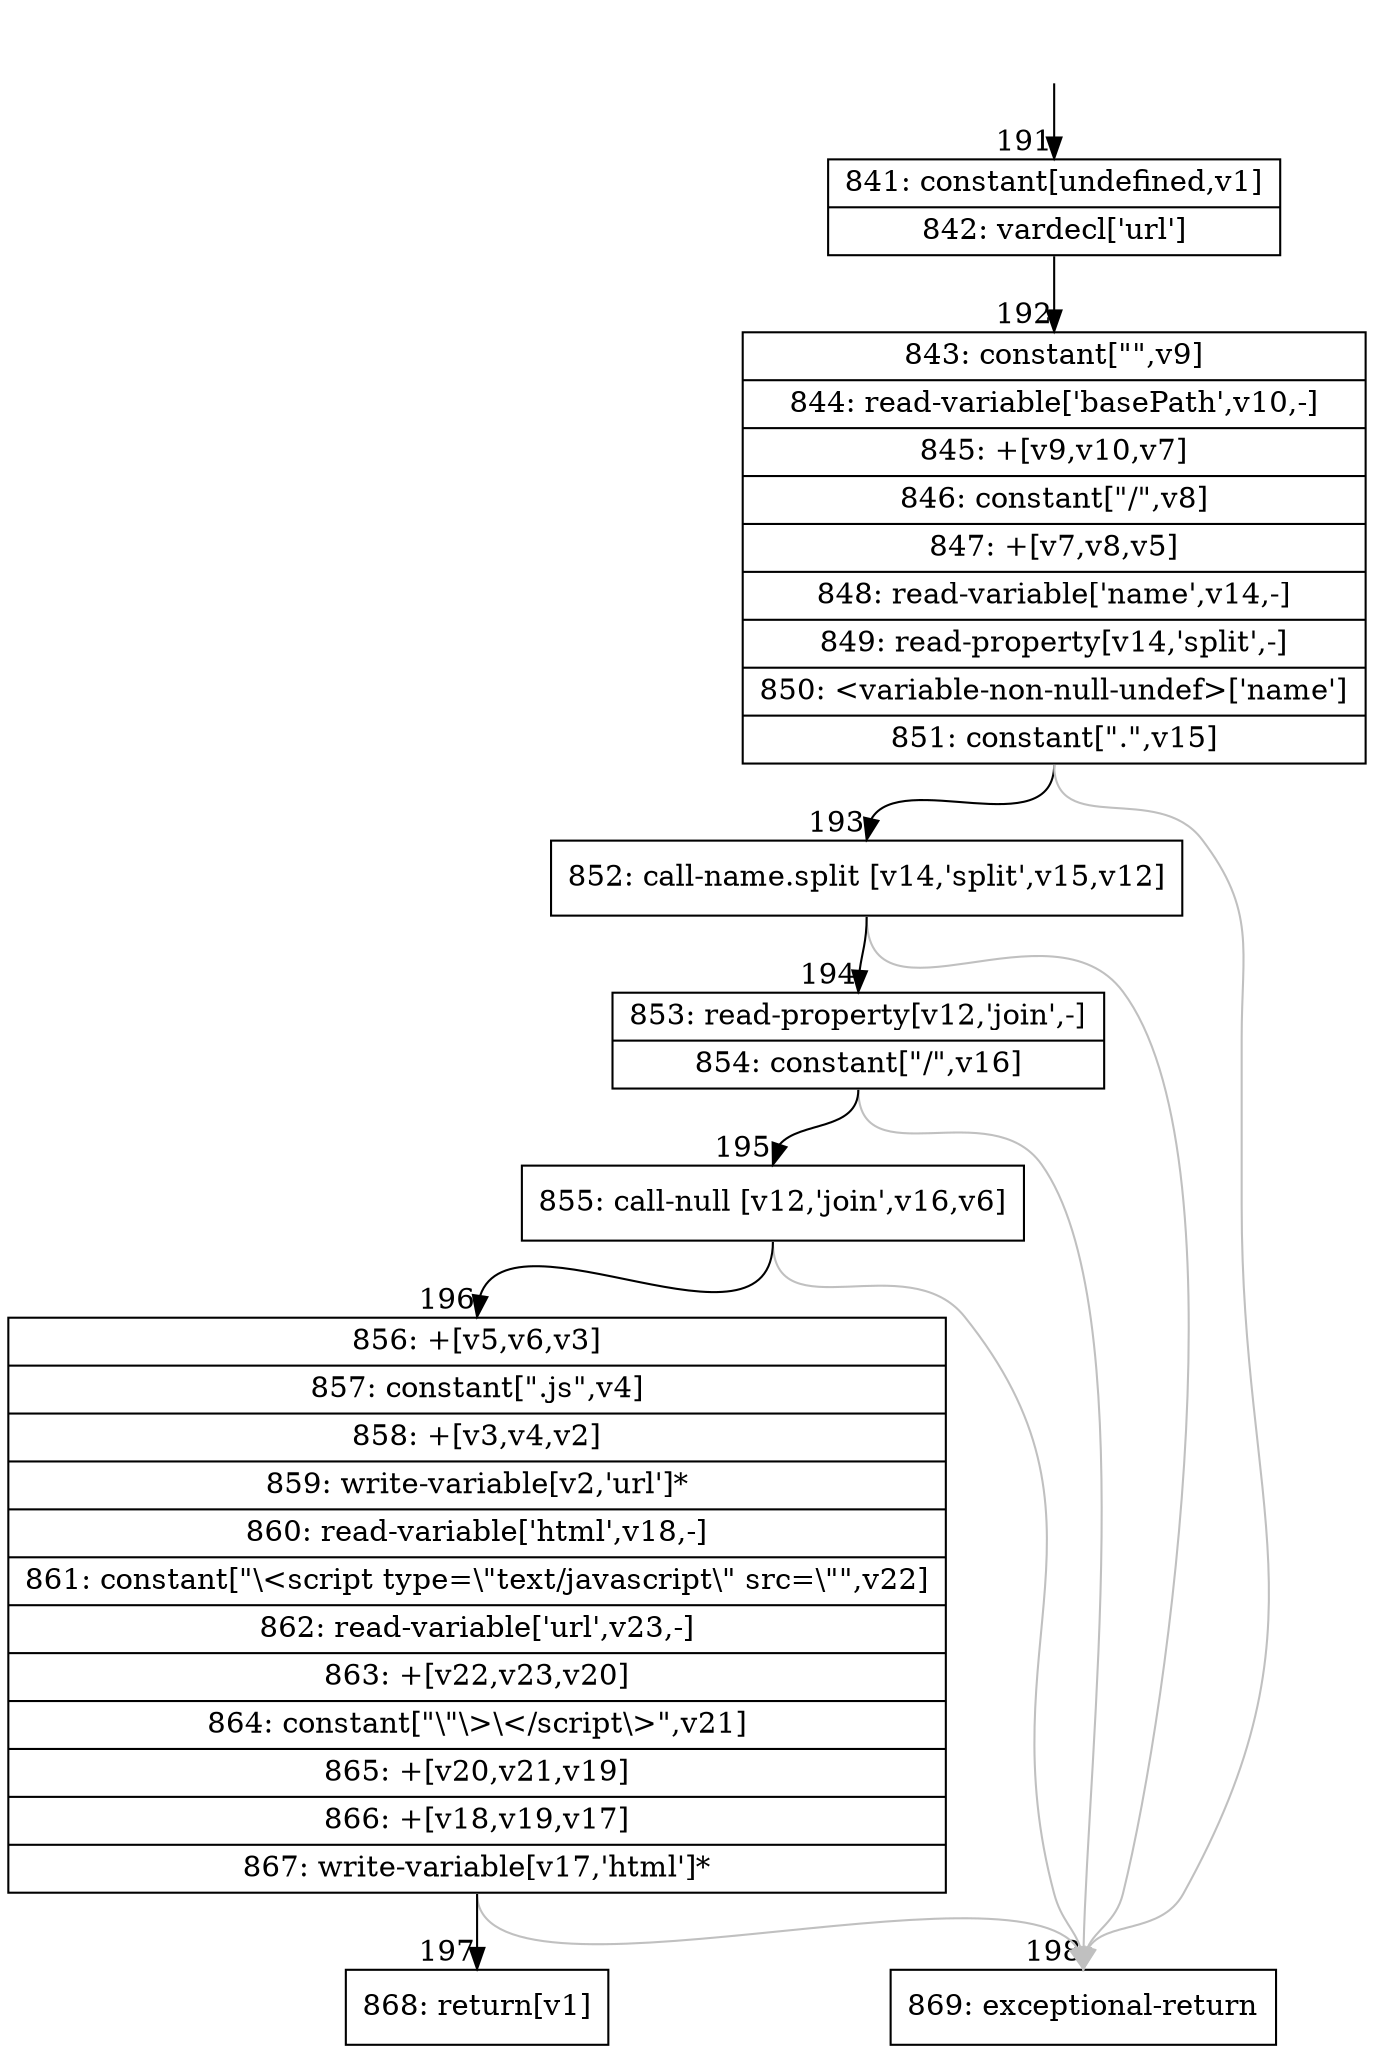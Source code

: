 digraph {
rankdir="TD"
BB_entry19[shape=none,label=""];
BB_entry19 -> BB191 [tailport=s, headport=n, headlabel="    191"]
BB191 [shape=record label="{841: constant[undefined,v1]|842: vardecl['url']}" ] 
BB191 -> BB192 [tailport=s, headport=n, headlabel="      192"]
BB192 [shape=record label="{843: constant[\"\",v9]|844: read-variable['basePath',v10,-]|845: +[v9,v10,v7]|846: constant[\"/\",v8]|847: +[v7,v8,v5]|848: read-variable['name',v14,-]|849: read-property[v14,'split',-]|850: \<variable-non-null-undef\>['name']|851: constant[\".\",v15]}" ] 
BB192 -> BB193 [tailport=s, headport=n, headlabel="      193"]
BB192 -> BB198 [tailport=s, headport=n, color=gray, headlabel="      198"]
BB193 [shape=record label="{852: call-name.split [v14,'split',v15,v12]}" ] 
BB193 -> BB194 [tailport=s, headport=n, headlabel="      194"]
BB193 -> BB198 [tailport=s, headport=n, color=gray]
BB194 [shape=record label="{853: read-property[v12,'join',-]|854: constant[\"/\",v16]}" ] 
BB194 -> BB195 [tailport=s, headport=n, headlabel="      195"]
BB194 -> BB198 [tailport=s, headport=n, color=gray]
BB195 [shape=record label="{855: call-null [v12,'join',v16,v6]}" ] 
BB195 -> BB196 [tailport=s, headport=n, headlabel="      196"]
BB195 -> BB198 [tailport=s, headport=n, color=gray]
BB196 [shape=record label="{856: +[v5,v6,v3]|857: constant[\".js\",v4]|858: +[v3,v4,v2]|859: write-variable[v2,'url']*|860: read-variable['html',v18,-]|861: constant[\"\\\<script type=\\\"text/javascript\\\" src=\\\"\",v22]|862: read-variable['url',v23,-]|863: +[v22,v23,v20]|864: constant[\"\\\"\\\>\\\</script\\\>\",v21]|865: +[v20,v21,v19]|866: +[v18,v19,v17]|867: write-variable[v17,'html']*}" ] 
BB196 -> BB197 [tailport=s, headport=n, headlabel="      197"]
BB196 -> BB198 [tailport=s, headport=n, color=gray]
BB197 [shape=record label="{868: return[v1]}" ] 
BB198 [shape=record label="{869: exceptional-return}" ] 
//#$~ 156
}
